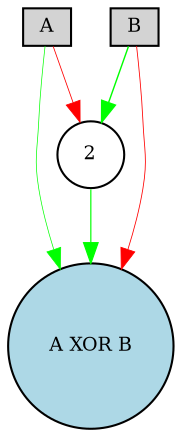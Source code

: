 digraph {
	node [fontsize=9 height=0.2 shape=circle width=0.2]
	A [fillcolor=lightgray shape=box style=filled]
	B [fillcolor=lightgray shape=box style=filled]
	"A XOR B" [fillcolor=lightblue style=filled]
	2 [fillcolor=white style=filled]
	B -> 2 [color=green penwidth=0.6748145685581944 style=solid]
	2 -> "A XOR B" [color=green penwidth=0.5703671695585195 style=solid]
	B -> "A XOR B" [color=red penwidth=0.3926349958464286 style=solid]
	A -> 2 [color=red penwidth=0.39308598281869456 style=solid]
	A -> "A XOR B" [color=green penwidth=0.34065664609229174 style=solid]
}
